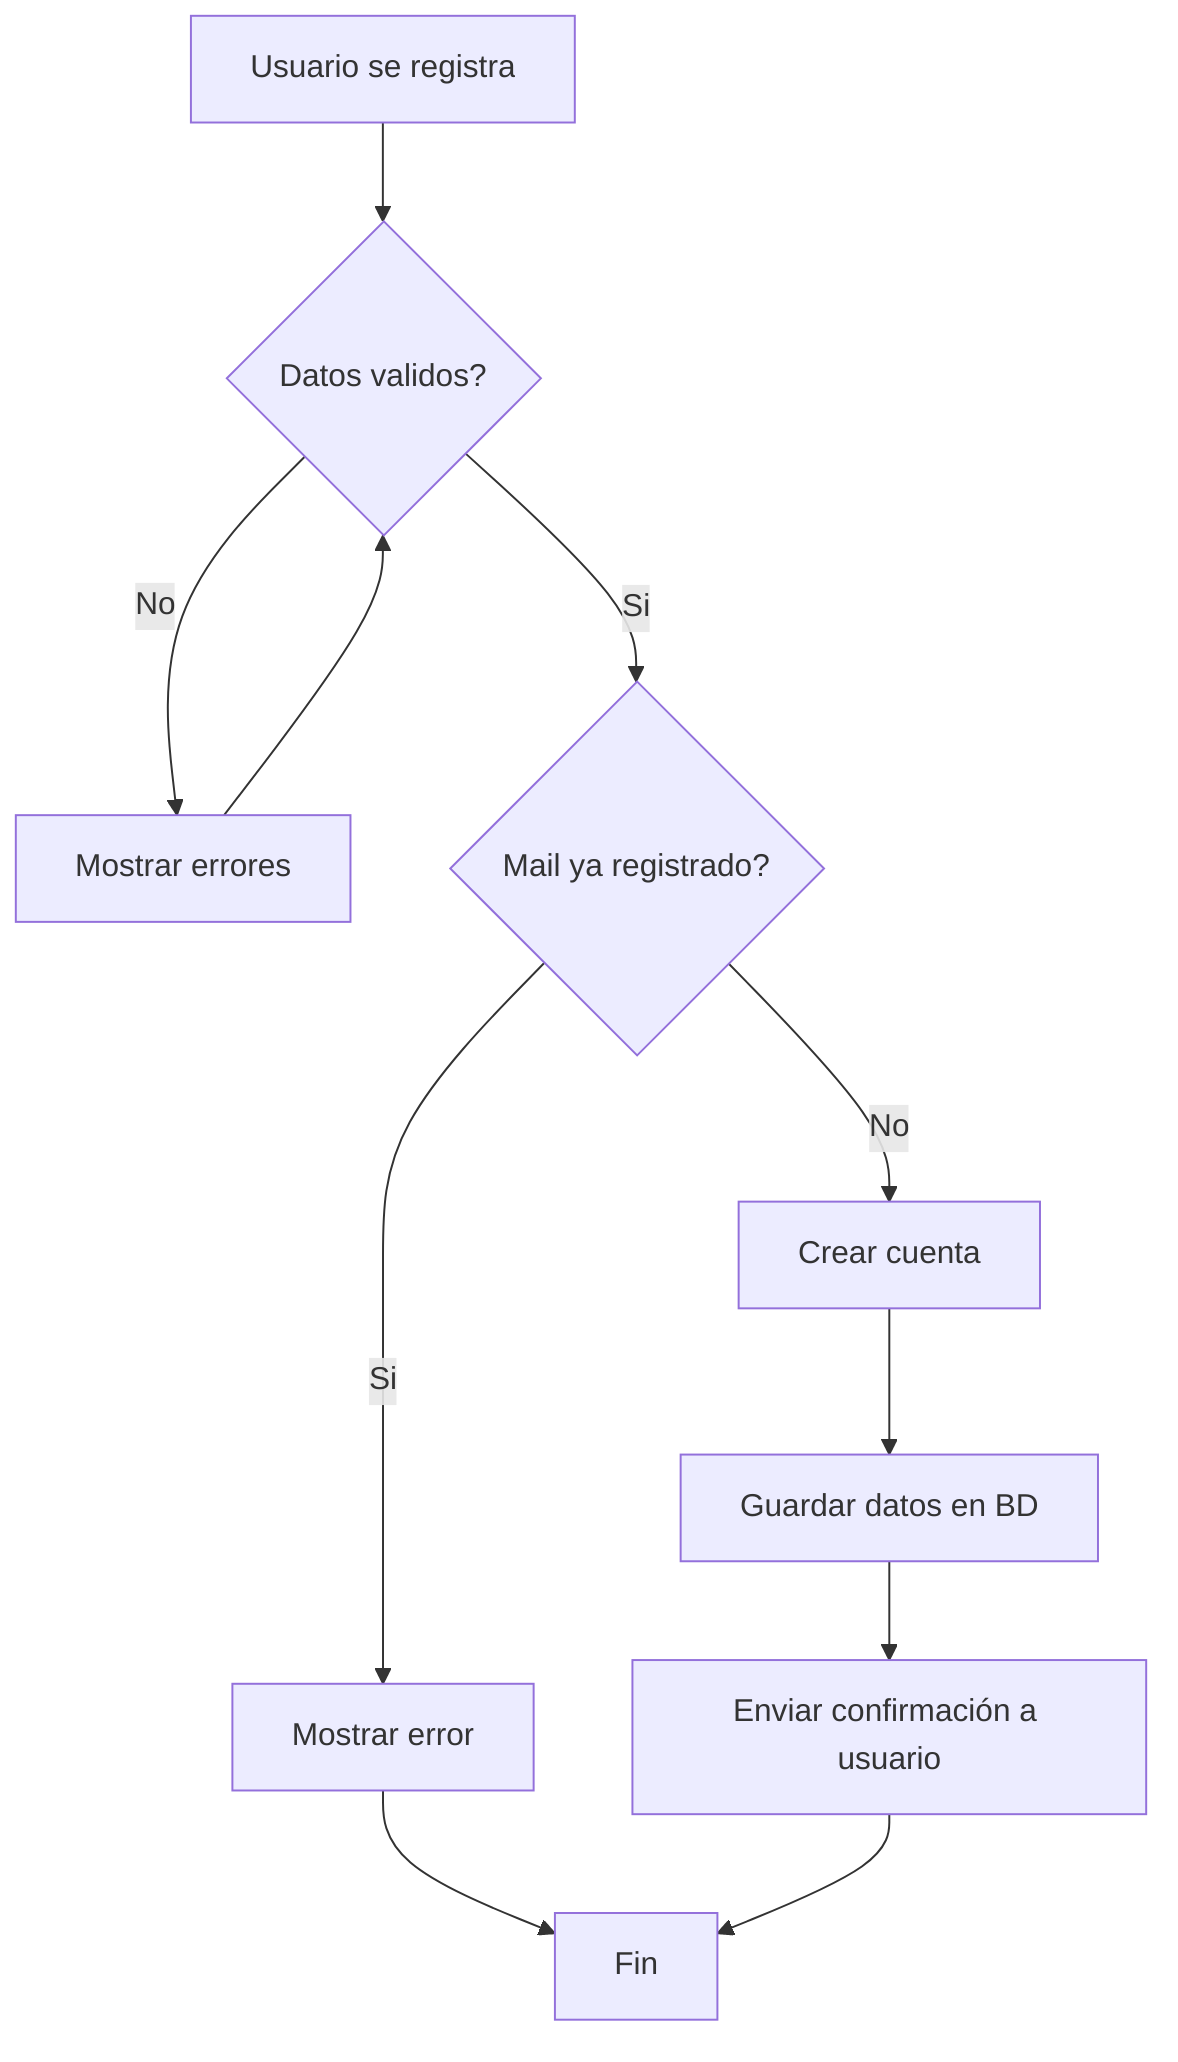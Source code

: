 flowchart TD
    A[Usuario se registra] --> B{Datos validos?}
    B -->|No| C[Mostrar errores]
    C --> B
    B -->|Si| B1{Mail ya registrado?} 
    B1 -->|Si| B2[Mostrar error]
    B2 --> F
    B1 -->|No| D[Crear cuenta]
    D --> D1[Guardar datos en BD]
    D1 --> E[Enviar confirmación a usuario]
    E --> F[Fin]